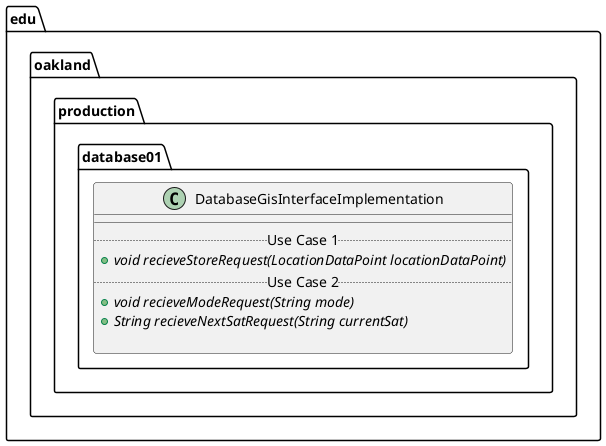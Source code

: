 @startuml DatabaseGisInterfaceImplementation

package edu.oakland.production.database01 {
    class DatabaseGisInterfaceImplementation {
        __
        .. Use Case 1 ..
        {abstract} + void recieveStoreRequest(LocationDataPoint locationDataPoint)
        .. Use Case 2 ..
        {abstract} + void recieveModeRequest(String mode)
        {abstract} + String recieveNextSatRequest(String currentSat)
        
    }
}

@enduml
